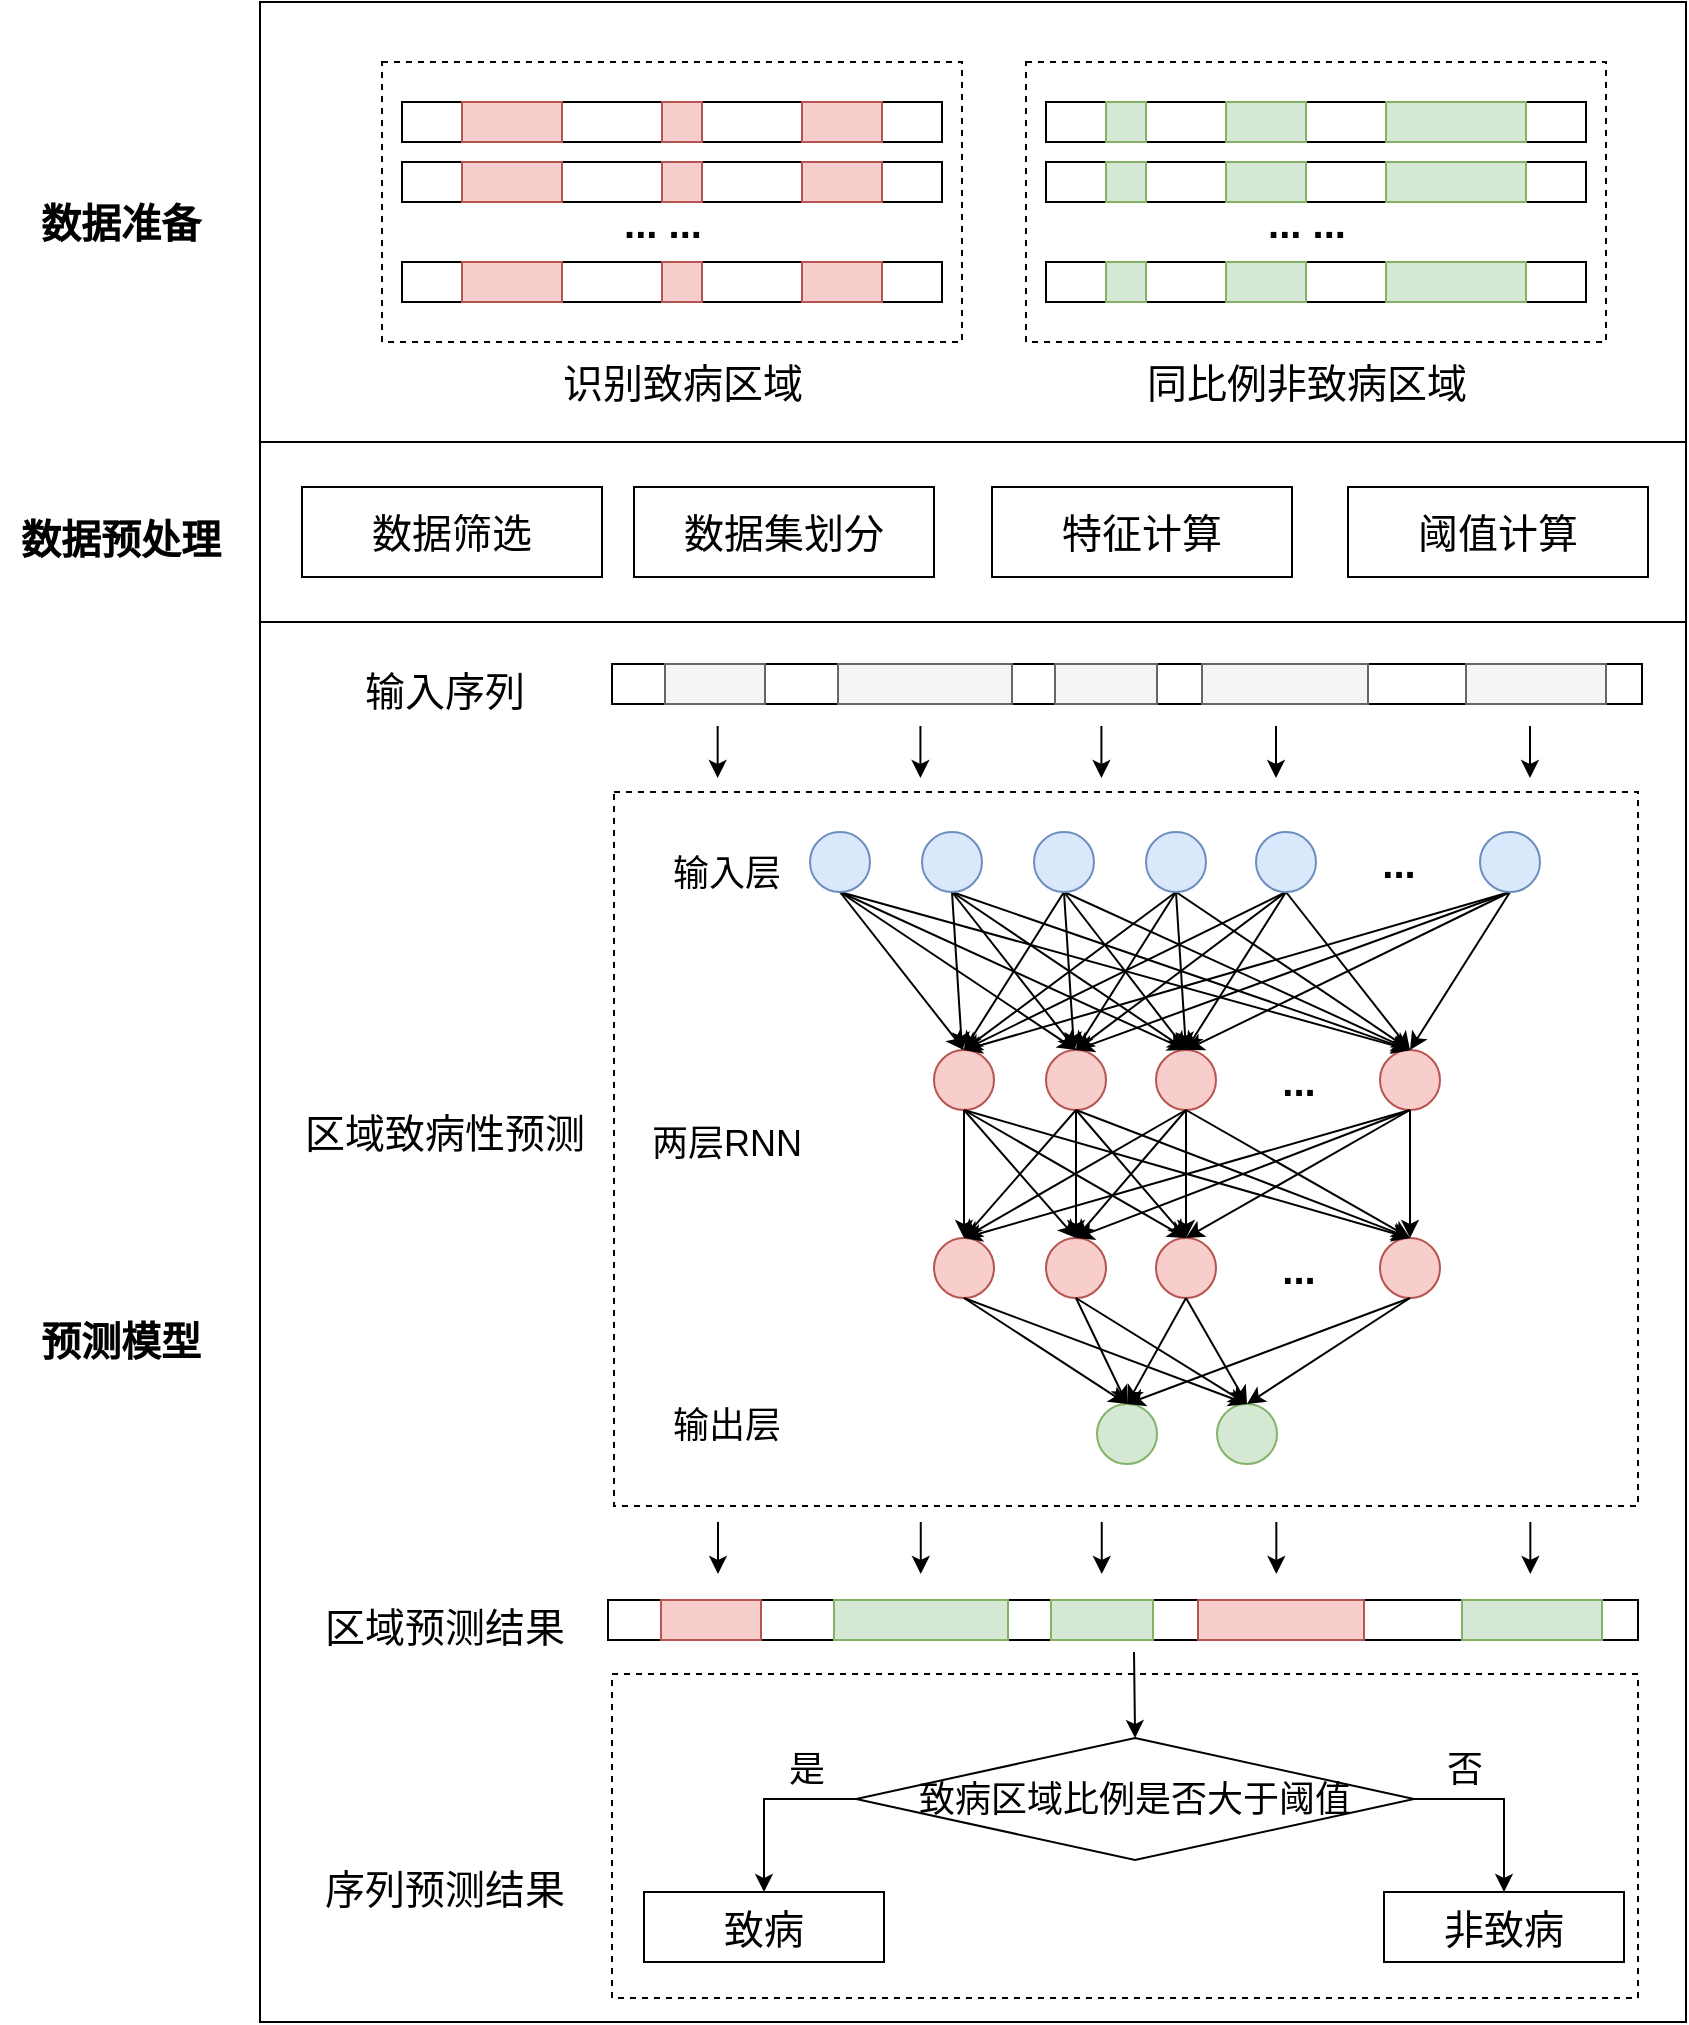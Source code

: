 <mxfile version="21.5.2" type="github">
  <diagram name="第 1 页" id="fGLv48qx7d6nPYhP5Zuc">
    <mxGraphModel dx="2358" dy="1253" grid="0" gridSize="10" guides="1" tooltips="1" connect="1" arrows="1" fold="1" page="1" pageScale="1" pageWidth="827" pageHeight="1169" math="0" shadow="0">
      <root>
        <mxCell id="0" />
        <mxCell id="1" parent="0" />
        <mxCell id="xZ3j72DLKvOZhvNE5rc1-77" value="" style="whiteSpace=wrap;html=1;" vertex="1" parent="1">
          <mxGeometry x="140" y="460" width="713" height="700" as="geometry" />
        </mxCell>
        <mxCell id="xZ3j72DLKvOZhvNE5rc1-205" value="" style="whiteSpace=wrap;html=1;dashed=1;" vertex="1" parent="1">
          <mxGeometry x="316" y="986" width="513" height="162" as="geometry" />
        </mxCell>
        <mxCell id="xZ3j72DLKvOZhvNE5rc1-167" value="" style="whiteSpace=wrap;html=1;dashed=1;" vertex="1" parent="1">
          <mxGeometry x="317" y="545" width="512" height="357" as="geometry" />
        </mxCell>
        <mxCell id="xZ3j72DLKvOZhvNE5rc1-66" value="" style="whiteSpace=wrap;html=1;" vertex="1" parent="1">
          <mxGeometry x="140" y="150" width="713" height="220" as="geometry" />
        </mxCell>
        <mxCell id="xZ3j72DLKvOZhvNE5rc1-64" value="" style="whiteSpace=wrap;html=1;dashed=1;" vertex="1" parent="1">
          <mxGeometry x="523" y="180" width="290" height="140" as="geometry" />
        </mxCell>
        <mxCell id="xZ3j72DLKvOZhvNE5rc1-63" value="" style="whiteSpace=wrap;html=1;dashed=1;" vertex="1" parent="1">
          <mxGeometry x="201" y="180" width="290" height="140" as="geometry" />
        </mxCell>
        <mxCell id="xZ3j72DLKvOZhvNE5rc1-4" value="" style="rounded=0;whiteSpace=wrap;html=1;" vertex="1" parent="1">
          <mxGeometry x="211" y="200" width="270" height="20" as="geometry" />
        </mxCell>
        <mxCell id="xZ3j72DLKvOZhvNE5rc1-5" value="" style="rounded=0;whiteSpace=wrap;html=1;fillColor=#f8cecc;strokeColor=#b85450;" vertex="1" parent="1">
          <mxGeometry x="241" y="200" width="50" height="20" as="geometry" />
        </mxCell>
        <mxCell id="xZ3j72DLKvOZhvNE5rc1-7" value="" style="rounded=0;whiteSpace=wrap;html=1;fillColor=#f8cecc;strokeColor=#b85450;" vertex="1" parent="1">
          <mxGeometry x="341" y="200" width="20" height="20" as="geometry" />
        </mxCell>
        <mxCell id="xZ3j72DLKvOZhvNE5rc1-8" value="" style="rounded=0;whiteSpace=wrap;html=1;fillColor=#f8cecc;strokeColor=#b85450;" vertex="1" parent="1">
          <mxGeometry x="411" y="200" width="40" height="20" as="geometry" />
        </mxCell>
        <mxCell id="xZ3j72DLKvOZhvNE5rc1-9" value="识别致病区域" style="text;html=1;align=center;verticalAlign=middle;resizable=0;points=[];autosize=1;strokeColor=none;fillColor=none;fontSize=20;" vertex="1" parent="1">
          <mxGeometry x="281" y="320" width="140" height="40" as="geometry" />
        </mxCell>
        <mxCell id="xZ3j72DLKvOZhvNE5rc1-10" value="" style="rounded=0;whiteSpace=wrap;html=1;" vertex="1" parent="1">
          <mxGeometry x="211" y="230" width="270" height="20" as="geometry" />
        </mxCell>
        <mxCell id="xZ3j72DLKvOZhvNE5rc1-11" value="" style="rounded=0;whiteSpace=wrap;html=1;fillColor=#f8cecc;strokeColor=#b85450;" vertex="1" parent="1">
          <mxGeometry x="241" y="230" width="50" height="20" as="geometry" />
        </mxCell>
        <mxCell id="xZ3j72DLKvOZhvNE5rc1-12" value="" style="rounded=0;whiteSpace=wrap;html=1;fillColor=#f8cecc;strokeColor=#b85450;" vertex="1" parent="1">
          <mxGeometry x="341" y="230" width="20" height="20" as="geometry" />
        </mxCell>
        <mxCell id="xZ3j72DLKvOZhvNE5rc1-13" value="" style="rounded=0;whiteSpace=wrap;html=1;fillColor=#f8cecc;strokeColor=#b85450;" vertex="1" parent="1">
          <mxGeometry x="411" y="230" width="40" height="20" as="geometry" />
        </mxCell>
        <mxCell id="xZ3j72DLKvOZhvNE5rc1-14" value="" style="rounded=0;whiteSpace=wrap;html=1;" vertex="1" parent="1">
          <mxGeometry x="211" y="280" width="270" height="20" as="geometry" />
        </mxCell>
        <mxCell id="xZ3j72DLKvOZhvNE5rc1-15" value="" style="rounded=0;whiteSpace=wrap;html=1;fillColor=#f8cecc;strokeColor=#b85450;" vertex="1" parent="1">
          <mxGeometry x="241" y="280" width="50" height="20" as="geometry" />
        </mxCell>
        <mxCell id="xZ3j72DLKvOZhvNE5rc1-16" value="" style="rounded=0;whiteSpace=wrap;html=1;fillColor=#f8cecc;strokeColor=#b85450;" vertex="1" parent="1">
          <mxGeometry x="341" y="280" width="20" height="20" as="geometry" />
        </mxCell>
        <mxCell id="xZ3j72DLKvOZhvNE5rc1-17" value="" style="rounded=0;whiteSpace=wrap;html=1;fillColor=#f8cecc;strokeColor=#b85450;" vertex="1" parent="1">
          <mxGeometry x="411" y="280" width="40" height="20" as="geometry" />
        </mxCell>
        <mxCell id="xZ3j72DLKvOZhvNE5rc1-18" value="" style="rounded=0;whiteSpace=wrap;html=1;" vertex="1" parent="1">
          <mxGeometry x="533" y="200" width="270" height="20" as="geometry" />
        </mxCell>
        <mxCell id="xZ3j72DLKvOZhvNE5rc1-19" value="" style="rounded=0;whiteSpace=wrap;html=1;fillColor=#d5e8d4;strokeColor=#82b366;" vertex="1" parent="1">
          <mxGeometry x="563" y="200" width="20" height="20" as="geometry" />
        </mxCell>
        <mxCell id="xZ3j72DLKvOZhvNE5rc1-47" value="" style="rounded=0;whiteSpace=wrap;html=1;fillColor=#d5e8d4;strokeColor=#82b366;" vertex="1" parent="1">
          <mxGeometry x="623" y="200" width="40" height="20" as="geometry" />
        </mxCell>
        <mxCell id="xZ3j72DLKvOZhvNE5rc1-48" value="" style="rounded=0;whiteSpace=wrap;html=1;fillColor=#d5e8d4;strokeColor=#82b366;" vertex="1" parent="1">
          <mxGeometry x="703" y="200" width="70" height="20" as="geometry" />
        </mxCell>
        <mxCell id="xZ3j72DLKvOZhvNE5rc1-49" value="" style="rounded=0;whiteSpace=wrap;html=1;" vertex="1" parent="1">
          <mxGeometry x="533" y="230" width="270" height="20" as="geometry" />
        </mxCell>
        <mxCell id="xZ3j72DLKvOZhvNE5rc1-50" value="" style="rounded=0;whiteSpace=wrap;html=1;fillColor=#d5e8d4;strokeColor=#82b366;" vertex="1" parent="1">
          <mxGeometry x="563" y="230" width="20" height="20" as="geometry" />
        </mxCell>
        <mxCell id="xZ3j72DLKvOZhvNE5rc1-51" value="" style="rounded=0;whiteSpace=wrap;html=1;fillColor=#d5e8d4;strokeColor=#82b366;" vertex="1" parent="1">
          <mxGeometry x="623" y="230" width="40" height="20" as="geometry" />
        </mxCell>
        <mxCell id="xZ3j72DLKvOZhvNE5rc1-52" value="" style="rounded=0;whiteSpace=wrap;html=1;fillColor=#d5e8d4;strokeColor=#82b366;" vertex="1" parent="1">
          <mxGeometry x="703" y="230" width="70" height="20" as="geometry" />
        </mxCell>
        <mxCell id="xZ3j72DLKvOZhvNE5rc1-53" value="... ..." style="text;html=1;align=center;verticalAlign=middle;resizable=0;points=[];autosize=1;strokeColor=none;fillColor=none;fontSize=20;fontStyle=1" vertex="1" parent="1">
          <mxGeometry x="311" y="240" width="60" height="40" as="geometry" />
        </mxCell>
        <mxCell id="xZ3j72DLKvOZhvNE5rc1-54" value="... ..." style="text;html=1;align=center;verticalAlign=middle;resizable=0;points=[];autosize=1;strokeColor=none;fillColor=none;fontSize=20;fontStyle=1" vertex="1" parent="1">
          <mxGeometry x="633" y="240" width="60" height="40" as="geometry" />
        </mxCell>
        <mxCell id="xZ3j72DLKvOZhvNE5rc1-59" value="" style="rounded=0;whiteSpace=wrap;html=1;" vertex="1" parent="1">
          <mxGeometry x="533" y="280" width="270" height="20" as="geometry" />
        </mxCell>
        <mxCell id="xZ3j72DLKvOZhvNE5rc1-60" value="" style="rounded=0;whiteSpace=wrap;html=1;fillColor=#d5e8d4;strokeColor=#82b366;" vertex="1" parent="1">
          <mxGeometry x="563" y="280" width="20" height="20" as="geometry" />
        </mxCell>
        <mxCell id="xZ3j72DLKvOZhvNE5rc1-61" value="" style="rounded=0;whiteSpace=wrap;html=1;fillColor=#d5e8d4;strokeColor=#82b366;" vertex="1" parent="1">
          <mxGeometry x="623" y="280" width="40" height="20" as="geometry" />
        </mxCell>
        <mxCell id="xZ3j72DLKvOZhvNE5rc1-62" value="" style="rounded=0;whiteSpace=wrap;html=1;fillColor=#d5e8d4;strokeColor=#82b366;" vertex="1" parent="1">
          <mxGeometry x="703" y="280" width="70" height="20" as="geometry" />
        </mxCell>
        <mxCell id="xZ3j72DLKvOZhvNE5rc1-65" value="同比例非致病区域" style="text;html=1;align=center;verticalAlign=middle;resizable=0;points=[];autosize=1;strokeColor=none;fillColor=none;fontSize=20;" vertex="1" parent="1">
          <mxGeometry x="573" y="320" width="180" height="40" as="geometry" />
        </mxCell>
        <mxCell id="xZ3j72DLKvOZhvNE5rc1-67" value="数据准备" style="text;html=1;align=center;verticalAlign=middle;resizable=0;points=[];autosize=1;strokeColor=none;fillColor=none;fontSize=20;fontStyle=1" vertex="1" parent="1">
          <mxGeometry x="20" y="240" width="100" height="40" as="geometry" />
        </mxCell>
        <mxCell id="xZ3j72DLKvOZhvNE5rc1-68" value="数据预处理" style="text;html=1;align=center;verticalAlign=middle;resizable=0;points=[];autosize=1;strokeColor=none;fillColor=none;fontSize=20;fontStyle=1" vertex="1" parent="1">
          <mxGeometry x="10" y="397.5" width="120" height="40" as="geometry" />
        </mxCell>
        <mxCell id="xZ3j72DLKvOZhvNE5rc1-69" value="" style="whiteSpace=wrap;html=1;" vertex="1" parent="1">
          <mxGeometry x="140" y="370" width="713" height="90" as="geometry" />
        </mxCell>
        <mxCell id="xZ3j72DLKvOZhvNE5rc1-70" value="数据集划分" style="rounded=0;whiteSpace=wrap;html=1;fontSize=20;flipH=1;" vertex="1" parent="1">
          <mxGeometry x="327" y="392.5" width="150" height="45" as="geometry" />
        </mxCell>
        <mxCell id="xZ3j72DLKvOZhvNE5rc1-71" value="数据筛选" style="rounded=0;whiteSpace=wrap;html=1;fontSize=20;flipH=1;" vertex="1" parent="1">
          <mxGeometry x="161" y="392.5" width="150" height="45" as="geometry" />
        </mxCell>
        <mxCell id="xZ3j72DLKvOZhvNE5rc1-73" value="预测模型" style="text;html=1;align=center;verticalAlign=middle;resizable=0;points=[];autosize=1;strokeColor=none;fillColor=none;fontSize=20;fontStyle=1" vertex="1" parent="1">
          <mxGeometry x="20" y="799" width="100" height="40" as="geometry" />
        </mxCell>
        <mxCell id="xZ3j72DLKvOZhvNE5rc1-79" value="特征计算" style="rounded=0;whiteSpace=wrap;html=1;fontSize=20;flipH=1;" vertex="1" parent="1">
          <mxGeometry x="506" y="392.5" width="150" height="45" as="geometry" />
        </mxCell>
        <mxCell id="xZ3j72DLKvOZhvNE5rc1-162" value="输入层" style="text;html=1;align=center;verticalAlign=middle;resizable=0;points=[];autosize=1;strokeColor=none;fillColor=none;fontSize=18;" vertex="1" parent="1">
          <mxGeometry x="336.5" y="569" width="72" height="34" as="geometry" />
        </mxCell>
        <mxCell id="xZ3j72DLKvOZhvNE5rc1-163" value="两层RNN" style="text;html=1;align=center;verticalAlign=middle;resizable=0;points=[];autosize=1;strokeColor=none;fillColor=none;fontSize=18;" vertex="1" parent="1">
          <mxGeometry x="326" y="704" width="93" height="34" as="geometry" />
        </mxCell>
        <mxCell id="xZ3j72DLKvOZhvNE5rc1-164" value="输出层" style="text;html=1;align=center;verticalAlign=middle;resizable=0;points=[];autosize=1;strokeColor=none;fillColor=none;fontSize=18;" vertex="1" parent="1">
          <mxGeometry x="336.5" y="845" width="72" height="34" as="geometry" />
        </mxCell>
        <mxCell id="xZ3j72DLKvOZhvNE5rc1-166" value="" style="group" vertex="1" connectable="0" parent="1">
          <mxGeometry x="415" y="560" width="365" height="321" as="geometry" />
        </mxCell>
        <mxCell id="xZ3j72DLKvOZhvNE5rc1-102" value="" style="group" vertex="1" connectable="0" parent="xZ3j72DLKvOZhvNE5rc1-166">
          <mxGeometry x="62" y="203" width="253" height="40" as="geometry" />
        </mxCell>
        <mxCell id="xZ3j72DLKvOZhvNE5rc1-97" value="" style="ellipse;whiteSpace=wrap;html=1;aspect=fixed;fillColor=#f8cecc;strokeColor=#b85450;" vertex="1" parent="xZ3j72DLKvOZhvNE5rc1-102">
          <mxGeometry y="5" width="30" height="30" as="geometry" />
        </mxCell>
        <mxCell id="xZ3j72DLKvOZhvNE5rc1-98" value="" style="ellipse;whiteSpace=wrap;html=1;aspect=fixed;fillColor=#f8cecc;strokeColor=#b85450;" vertex="1" parent="xZ3j72DLKvOZhvNE5rc1-102">
          <mxGeometry x="56" y="5" width="30" height="30" as="geometry" />
        </mxCell>
        <mxCell id="xZ3j72DLKvOZhvNE5rc1-99" value="" style="ellipse;whiteSpace=wrap;html=1;aspect=fixed;fillColor=#f8cecc;strokeColor=#b85450;" vertex="1" parent="xZ3j72DLKvOZhvNE5rc1-102">
          <mxGeometry x="111" y="5" width="30" height="30" as="geometry" />
        </mxCell>
        <mxCell id="xZ3j72DLKvOZhvNE5rc1-100" value="" style="ellipse;whiteSpace=wrap;html=1;aspect=fixed;fillColor=#f8cecc;strokeColor=#b85450;" vertex="1" parent="xZ3j72DLKvOZhvNE5rc1-102">
          <mxGeometry x="223" y="5" width="30" height="30" as="geometry" />
        </mxCell>
        <mxCell id="xZ3j72DLKvOZhvNE5rc1-101" value="..." style="text;html=1;align=center;verticalAlign=middle;resizable=0;points=[];autosize=1;strokeColor=none;fillColor=none;fontStyle=1;fontSize=20;" vertex="1" parent="xZ3j72DLKvOZhvNE5rc1-102">
          <mxGeometry x="162" width="40" height="40" as="geometry" />
        </mxCell>
        <mxCell id="xZ3j72DLKvOZhvNE5rc1-103" value="" style="group" vertex="1" connectable="0" parent="xZ3j72DLKvOZhvNE5rc1-166">
          <mxGeometry x="62" y="109" width="253" height="40" as="geometry" />
        </mxCell>
        <mxCell id="xZ3j72DLKvOZhvNE5rc1-92" value="" style="ellipse;whiteSpace=wrap;html=1;aspect=fixed;fillColor=#f8cecc;strokeColor=#b85450;" vertex="1" parent="xZ3j72DLKvOZhvNE5rc1-103">
          <mxGeometry y="5" width="30" height="30" as="geometry" />
        </mxCell>
        <mxCell id="xZ3j72DLKvOZhvNE5rc1-93" value="" style="ellipse;whiteSpace=wrap;html=1;aspect=fixed;fillColor=#f8cecc;strokeColor=#b85450;" vertex="1" parent="xZ3j72DLKvOZhvNE5rc1-103">
          <mxGeometry x="56" y="5" width="30" height="30" as="geometry" />
        </mxCell>
        <mxCell id="xZ3j72DLKvOZhvNE5rc1-94" value="" style="ellipse;whiteSpace=wrap;html=1;aspect=fixed;fillColor=#f8cecc;strokeColor=#b85450;" vertex="1" parent="xZ3j72DLKvOZhvNE5rc1-103">
          <mxGeometry x="111" y="5" width="30" height="30" as="geometry" />
        </mxCell>
        <mxCell id="xZ3j72DLKvOZhvNE5rc1-95" value="" style="ellipse;whiteSpace=wrap;html=1;aspect=fixed;fillColor=#f8cecc;strokeColor=#b85450;" vertex="1" parent="xZ3j72DLKvOZhvNE5rc1-103">
          <mxGeometry x="223" y="5" width="30" height="30" as="geometry" />
        </mxCell>
        <mxCell id="xZ3j72DLKvOZhvNE5rc1-96" value="..." style="text;html=1;align=center;verticalAlign=middle;resizable=0;points=[];autosize=1;strokeColor=none;fillColor=none;fontStyle=1;fontSize=20;" vertex="1" parent="xZ3j72DLKvOZhvNE5rc1-103">
          <mxGeometry x="162" width="40" height="40" as="geometry" />
        </mxCell>
        <mxCell id="xZ3j72DLKvOZhvNE5rc1-111" value="" style="ellipse;whiteSpace=wrap;html=1;aspect=fixed;fillColor=#d5e8d4;strokeColor=#82b366;" vertex="1" parent="xZ3j72DLKvOZhvNE5rc1-166">
          <mxGeometry x="143.5" y="291" width="30" height="30" as="geometry" />
        </mxCell>
        <mxCell id="xZ3j72DLKvOZhvNE5rc1-112" value="" style="ellipse;whiteSpace=wrap;html=1;aspect=fixed;fillColor=#d5e8d4;strokeColor=#82b366;" vertex="1" parent="xZ3j72DLKvOZhvNE5rc1-166">
          <mxGeometry x="203.5" y="291" width="30" height="30" as="geometry" />
        </mxCell>
        <mxCell id="xZ3j72DLKvOZhvNE5rc1-114" style="rounded=0;orthogonalLoop=1;jettySize=auto;html=1;exitX=0.5;exitY=1;exitDx=0;exitDy=0;entryX=0.5;entryY=0;entryDx=0;entryDy=0;" edge="1" parent="xZ3j72DLKvOZhvNE5rc1-166" source="xZ3j72DLKvOZhvNE5rc1-82" target="xZ3j72DLKvOZhvNE5rc1-92">
          <mxGeometry relative="1" as="geometry" />
        </mxCell>
        <mxCell id="xZ3j72DLKvOZhvNE5rc1-116" style="rounded=0;orthogonalLoop=1;jettySize=auto;html=1;exitX=0.5;exitY=1;exitDx=0;exitDy=0;entryX=0.5;entryY=0;entryDx=0;entryDy=0;" edge="1" parent="xZ3j72DLKvOZhvNE5rc1-166" source="xZ3j72DLKvOZhvNE5rc1-82" target="xZ3j72DLKvOZhvNE5rc1-93">
          <mxGeometry relative="1" as="geometry" />
        </mxCell>
        <mxCell id="xZ3j72DLKvOZhvNE5rc1-117" style="rounded=0;orthogonalLoop=1;jettySize=auto;html=1;exitX=0.5;exitY=1;exitDx=0;exitDy=0;entryX=0.5;entryY=0;entryDx=0;entryDy=0;" edge="1" parent="xZ3j72DLKvOZhvNE5rc1-166" source="xZ3j72DLKvOZhvNE5rc1-82" target="xZ3j72DLKvOZhvNE5rc1-94">
          <mxGeometry relative="1" as="geometry" />
        </mxCell>
        <mxCell id="xZ3j72DLKvOZhvNE5rc1-118" style="rounded=0;orthogonalLoop=1;jettySize=auto;html=1;exitX=0.5;exitY=1;exitDx=0;exitDy=0;entryX=0.5;entryY=0;entryDx=0;entryDy=0;" edge="1" parent="xZ3j72DLKvOZhvNE5rc1-166" source="xZ3j72DLKvOZhvNE5rc1-82" target="xZ3j72DLKvOZhvNE5rc1-95">
          <mxGeometry relative="1" as="geometry" />
        </mxCell>
        <mxCell id="xZ3j72DLKvOZhvNE5rc1-82" value="" style="ellipse;whiteSpace=wrap;html=1;aspect=fixed;fillColor=#dae8fc;strokeColor=#6c8ebf;" vertex="1" parent="xZ3j72DLKvOZhvNE5rc1-166">
          <mxGeometry y="5" width="30" height="30" as="geometry" />
        </mxCell>
        <mxCell id="xZ3j72DLKvOZhvNE5rc1-115" style="rounded=0;orthogonalLoop=1;jettySize=auto;html=1;exitX=0.5;exitY=1;exitDx=0;exitDy=0;" edge="1" parent="xZ3j72DLKvOZhvNE5rc1-166" source="xZ3j72DLKvOZhvNE5rc1-83" target="xZ3j72DLKvOZhvNE5rc1-92">
          <mxGeometry relative="1" as="geometry" />
        </mxCell>
        <mxCell id="xZ3j72DLKvOZhvNE5rc1-119" style="rounded=0;orthogonalLoop=1;jettySize=auto;html=1;exitX=0.5;exitY=1;exitDx=0;exitDy=0;entryX=0.5;entryY=0;entryDx=0;entryDy=0;" edge="1" parent="xZ3j72DLKvOZhvNE5rc1-166" source="xZ3j72DLKvOZhvNE5rc1-83" target="xZ3j72DLKvOZhvNE5rc1-93">
          <mxGeometry relative="1" as="geometry" />
        </mxCell>
        <mxCell id="xZ3j72DLKvOZhvNE5rc1-121" style="rounded=0;orthogonalLoop=1;jettySize=auto;html=1;exitX=0.5;exitY=1;exitDx=0;exitDy=0;entryX=0.5;entryY=0;entryDx=0;entryDy=0;" edge="1" parent="xZ3j72DLKvOZhvNE5rc1-166" source="xZ3j72DLKvOZhvNE5rc1-83" target="xZ3j72DLKvOZhvNE5rc1-94">
          <mxGeometry relative="1" as="geometry" />
        </mxCell>
        <mxCell id="xZ3j72DLKvOZhvNE5rc1-122" style="rounded=0;orthogonalLoop=1;jettySize=auto;html=1;exitX=0.5;exitY=1;exitDx=0;exitDy=0;entryX=0.5;entryY=0;entryDx=0;entryDy=0;" edge="1" parent="xZ3j72DLKvOZhvNE5rc1-166" source="xZ3j72DLKvOZhvNE5rc1-83" target="xZ3j72DLKvOZhvNE5rc1-95">
          <mxGeometry relative="1" as="geometry" />
        </mxCell>
        <mxCell id="xZ3j72DLKvOZhvNE5rc1-83" value="" style="ellipse;whiteSpace=wrap;html=1;aspect=fixed;fillColor=#dae8fc;strokeColor=#6c8ebf;" vertex="1" parent="xZ3j72DLKvOZhvNE5rc1-166">
          <mxGeometry x="56" y="5" width="30" height="30" as="geometry" />
        </mxCell>
        <mxCell id="xZ3j72DLKvOZhvNE5rc1-120" style="rounded=0;orthogonalLoop=1;jettySize=auto;html=1;exitX=0.5;exitY=1;exitDx=0;exitDy=0;" edge="1" parent="xZ3j72DLKvOZhvNE5rc1-166" source="xZ3j72DLKvOZhvNE5rc1-86" target="xZ3j72DLKvOZhvNE5rc1-93">
          <mxGeometry relative="1" as="geometry" />
        </mxCell>
        <mxCell id="xZ3j72DLKvOZhvNE5rc1-123" style="rounded=0;orthogonalLoop=1;jettySize=auto;html=1;exitX=0.5;exitY=1;exitDx=0;exitDy=0;entryX=0.5;entryY=0;entryDx=0;entryDy=0;" edge="1" parent="xZ3j72DLKvOZhvNE5rc1-166" source="xZ3j72DLKvOZhvNE5rc1-86" target="xZ3j72DLKvOZhvNE5rc1-92">
          <mxGeometry relative="1" as="geometry" />
        </mxCell>
        <mxCell id="xZ3j72DLKvOZhvNE5rc1-124" style="rounded=0;orthogonalLoop=1;jettySize=auto;html=1;exitX=0.5;exitY=1;exitDx=0;exitDy=0;entryX=0.5;entryY=0;entryDx=0;entryDy=0;" edge="1" parent="xZ3j72DLKvOZhvNE5rc1-166" source="xZ3j72DLKvOZhvNE5rc1-86" target="xZ3j72DLKvOZhvNE5rc1-94">
          <mxGeometry relative="1" as="geometry" />
        </mxCell>
        <mxCell id="xZ3j72DLKvOZhvNE5rc1-125" style="rounded=0;orthogonalLoop=1;jettySize=auto;html=1;exitX=0.5;exitY=1;exitDx=0;exitDy=0;entryX=0.5;entryY=0;entryDx=0;entryDy=0;" edge="1" parent="xZ3j72DLKvOZhvNE5rc1-166" source="xZ3j72DLKvOZhvNE5rc1-86" target="xZ3j72DLKvOZhvNE5rc1-95">
          <mxGeometry relative="1" as="geometry" />
        </mxCell>
        <mxCell id="xZ3j72DLKvOZhvNE5rc1-86" value="" style="ellipse;whiteSpace=wrap;html=1;aspect=fixed;fillColor=#dae8fc;strokeColor=#6c8ebf;" vertex="1" parent="xZ3j72DLKvOZhvNE5rc1-166">
          <mxGeometry x="112" y="5" width="30" height="30" as="geometry" />
        </mxCell>
        <mxCell id="xZ3j72DLKvOZhvNE5rc1-126" style="rounded=0;orthogonalLoop=1;jettySize=auto;html=1;exitX=0.5;exitY=1;exitDx=0;exitDy=0;entryX=0.5;entryY=0;entryDx=0;entryDy=0;" edge="1" parent="xZ3j72DLKvOZhvNE5rc1-166" source="xZ3j72DLKvOZhvNE5rc1-87" target="xZ3j72DLKvOZhvNE5rc1-92">
          <mxGeometry relative="1" as="geometry" />
        </mxCell>
        <mxCell id="xZ3j72DLKvOZhvNE5rc1-127" style="rounded=0;orthogonalLoop=1;jettySize=auto;html=1;exitX=0.5;exitY=1;exitDx=0;exitDy=0;entryX=0.5;entryY=0;entryDx=0;entryDy=0;" edge="1" parent="xZ3j72DLKvOZhvNE5rc1-166" source="xZ3j72DLKvOZhvNE5rc1-87" target="xZ3j72DLKvOZhvNE5rc1-93">
          <mxGeometry relative="1" as="geometry" />
        </mxCell>
        <mxCell id="xZ3j72DLKvOZhvNE5rc1-128" style="rounded=0;orthogonalLoop=1;jettySize=auto;html=1;exitX=0.5;exitY=1;exitDx=0;exitDy=0;entryX=0.5;entryY=0;entryDx=0;entryDy=0;" edge="1" parent="xZ3j72DLKvOZhvNE5rc1-166" source="xZ3j72DLKvOZhvNE5rc1-87" target="xZ3j72DLKvOZhvNE5rc1-94">
          <mxGeometry relative="1" as="geometry" />
        </mxCell>
        <mxCell id="xZ3j72DLKvOZhvNE5rc1-129" style="rounded=0;orthogonalLoop=1;jettySize=auto;html=1;exitX=0.5;exitY=1;exitDx=0;exitDy=0;entryX=0.5;entryY=0;entryDx=0;entryDy=0;" edge="1" parent="xZ3j72DLKvOZhvNE5rc1-166" source="xZ3j72DLKvOZhvNE5rc1-87" target="xZ3j72DLKvOZhvNE5rc1-95">
          <mxGeometry relative="1" as="geometry" />
        </mxCell>
        <mxCell id="xZ3j72DLKvOZhvNE5rc1-87" value="" style="ellipse;whiteSpace=wrap;html=1;aspect=fixed;fillColor=#dae8fc;strokeColor=#6c8ebf;" vertex="1" parent="xZ3j72DLKvOZhvNE5rc1-166">
          <mxGeometry x="168" y="5" width="30" height="30" as="geometry" />
        </mxCell>
        <mxCell id="xZ3j72DLKvOZhvNE5rc1-130" style="rounded=0;orthogonalLoop=1;jettySize=auto;html=1;exitX=0.5;exitY=1;exitDx=0;exitDy=0;entryX=0.5;entryY=0;entryDx=0;entryDy=0;" edge="1" parent="xZ3j72DLKvOZhvNE5rc1-166" source="xZ3j72DLKvOZhvNE5rc1-88" target="xZ3j72DLKvOZhvNE5rc1-92">
          <mxGeometry relative="1" as="geometry" />
        </mxCell>
        <mxCell id="xZ3j72DLKvOZhvNE5rc1-131" style="rounded=0;orthogonalLoop=1;jettySize=auto;html=1;exitX=0.5;exitY=1;exitDx=0;exitDy=0;entryX=0.5;entryY=0;entryDx=0;entryDy=0;" edge="1" parent="xZ3j72DLKvOZhvNE5rc1-166" source="xZ3j72DLKvOZhvNE5rc1-88" target="xZ3j72DLKvOZhvNE5rc1-93">
          <mxGeometry relative="1" as="geometry" />
        </mxCell>
        <mxCell id="xZ3j72DLKvOZhvNE5rc1-132" style="rounded=0;orthogonalLoop=1;jettySize=auto;html=1;exitX=0.5;exitY=1;exitDx=0;exitDy=0;entryX=0.5;entryY=0;entryDx=0;entryDy=0;" edge="1" parent="xZ3j72DLKvOZhvNE5rc1-166" source="xZ3j72DLKvOZhvNE5rc1-88" target="xZ3j72DLKvOZhvNE5rc1-94">
          <mxGeometry relative="1" as="geometry" />
        </mxCell>
        <mxCell id="xZ3j72DLKvOZhvNE5rc1-133" style="rounded=0;orthogonalLoop=1;jettySize=auto;html=1;exitX=0.5;exitY=1;exitDx=0;exitDy=0;entryX=0.5;entryY=0;entryDx=0;entryDy=0;" edge="1" parent="xZ3j72DLKvOZhvNE5rc1-166" source="xZ3j72DLKvOZhvNE5rc1-88" target="xZ3j72DLKvOZhvNE5rc1-95">
          <mxGeometry relative="1" as="geometry" />
        </mxCell>
        <mxCell id="xZ3j72DLKvOZhvNE5rc1-88" value="" style="ellipse;whiteSpace=wrap;html=1;aspect=fixed;fillColor=#dae8fc;strokeColor=#6c8ebf;" vertex="1" parent="xZ3j72DLKvOZhvNE5rc1-166">
          <mxGeometry x="223" y="5" width="30" height="30" as="geometry" />
        </mxCell>
        <mxCell id="xZ3j72DLKvOZhvNE5rc1-134" style="rounded=0;orthogonalLoop=1;jettySize=auto;html=1;exitX=0.5;exitY=1;exitDx=0;exitDy=0;entryX=0.5;entryY=0;entryDx=0;entryDy=0;" edge="1" parent="xZ3j72DLKvOZhvNE5rc1-166" source="xZ3j72DLKvOZhvNE5rc1-89" target="xZ3j72DLKvOZhvNE5rc1-95">
          <mxGeometry relative="1" as="geometry" />
        </mxCell>
        <mxCell id="xZ3j72DLKvOZhvNE5rc1-135" style="rounded=0;orthogonalLoop=1;jettySize=auto;html=1;exitX=0.5;exitY=1;exitDx=0;exitDy=0;entryX=0.5;entryY=0;entryDx=0;entryDy=0;" edge="1" parent="xZ3j72DLKvOZhvNE5rc1-166" source="xZ3j72DLKvOZhvNE5rc1-89" target="xZ3j72DLKvOZhvNE5rc1-94">
          <mxGeometry relative="1" as="geometry" />
        </mxCell>
        <mxCell id="xZ3j72DLKvOZhvNE5rc1-136" style="rounded=0;orthogonalLoop=1;jettySize=auto;html=1;exitX=0.5;exitY=1;exitDx=0;exitDy=0;entryX=0.5;entryY=0;entryDx=0;entryDy=0;" edge="1" parent="xZ3j72DLKvOZhvNE5rc1-166" source="xZ3j72DLKvOZhvNE5rc1-89" target="xZ3j72DLKvOZhvNE5rc1-93">
          <mxGeometry relative="1" as="geometry" />
        </mxCell>
        <mxCell id="xZ3j72DLKvOZhvNE5rc1-137" style="rounded=0;orthogonalLoop=1;jettySize=auto;html=1;exitX=0.5;exitY=1;exitDx=0;exitDy=0;entryX=0.5;entryY=0;entryDx=0;entryDy=0;" edge="1" parent="xZ3j72DLKvOZhvNE5rc1-166" source="xZ3j72DLKvOZhvNE5rc1-89" target="xZ3j72DLKvOZhvNE5rc1-92">
          <mxGeometry relative="1" as="geometry" />
        </mxCell>
        <mxCell id="xZ3j72DLKvOZhvNE5rc1-89" value="" style="ellipse;whiteSpace=wrap;html=1;aspect=fixed;fillColor=#dae8fc;strokeColor=#6c8ebf;" vertex="1" parent="xZ3j72DLKvOZhvNE5rc1-166">
          <mxGeometry x="335" y="5" width="30" height="30" as="geometry" />
        </mxCell>
        <mxCell id="xZ3j72DLKvOZhvNE5rc1-91" value="..." style="text;html=1;align=center;verticalAlign=middle;resizable=0;points=[];autosize=1;fontStyle=1;fontSize=20;" vertex="1" parent="xZ3j72DLKvOZhvNE5rc1-166">
          <mxGeometry x="274" width="40" height="40" as="geometry" />
        </mxCell>
        <mxCell id="xZ3j72DLKvOZhvNE5rc1-138" style="rounded=0;orthogonalLoop=1;jettySize=auto;html=1;exitX=0.5;exitY=1;exitDx=0;exitDy=0;entryX=0.5;entryY=0;entryDx=0;entryDy=0;" edge="1" parent="xZ3j72DLKvOZhvNE5rc1-166" source="xZ3j72DLKvOZhvNE5rc1-92" target="xZ3j72DLKvOZhvNE5rc1-97">
          <mxGeometry relative="1" as="geometry" />
        </mxCell>
        <mxCell id="xZ3j72DLKvOZhvNE5rc1-139" style="rounded=0;orthogonalLoop=1;jettySize=auto;html=1;exitX=0.5;exitY=1;exitDx=0;exitDy=0;entryX=0.5;entryY=0;entryDx=0;entryDy=0;" edge="1" parent="xZ3j72DLKvOZhvNE5rc1-166" source="xZ3j72DLKvOZhvNE5rc1-92" target="xZ3j72DLKvOZhvNE5rc1-98">
          <mxGeometry relative="1" as="geometry" />
        </mxCell>
        <mxCell id="xZ3j72DLKvOZhvNE5rc1-140" style="rounded=0;orthogonalLoop=1;jettySize=auto;html=1;exitX=0.5;exitY=1;exitDx=0;exitDy=0;entryX=0.5;entryY=0;entryDx=0;entryDy=0;" edge="1" parent="xZ3j72DLKvOZhvNE5rc1-166" source="xZ3j72DLKvOZhvNE5rc1-92" target="xZ3j72DLKvOZhvNE5rc1-99">
          <mxGeometry relative="1" as="geometry" />
        </mxCell>
        <mxCell id="xZ3j72DLKvOZhvNE5rc1-141" style="rounded=0;orthogonalLoop=1;jettySize=auto;html=1;exitX=0.5;exitY=1;exitDx=0;exitDy=0;entryX=0.5;entryY=0;entryDx=0;entryDy=0;" edge="1" parent="xZ3j72DLKvOZhvNE5rc1-166" source="xZ3j72DLKvOZhvNE5rc1-92" target="xZ3j72DLKvOZhvNE5rc1-100">
          <mxGeometry relative="1" as="geometry" />
        </mxCell>
        <mxCell id="xZ3j72DLKvOZhvNE5rc1-142" style="rounded=0;orthogonalLoop=1;jettySize=auto;html=1;exitX=0.5;exitY=1;exitDx=0;exitDy=0;entryX=0.5;entryY=0;entryDx=0;entryDy=0;" edge="1" parent="xZ3j72DLKvOZhvNE5rc1-166" source="xZ3j72DLKvOZhvNE5rc1-93" target="xZ3j72DLKvOZhvNE5rc1-97">
          <mxGeometry relative="1" as="geometry" />
        </mxCell>
        <mxCell id="xZ3j72DLKvOZhvNE5rc1-143" style="rounded=0;orthogonalLoop=1;jettySize=auto;html=1;exitX=0.5;exitY=1;exitDx=0;exitDy=0;entryX=0.5;entryY=0;entryDx=0;entryDy=0;" edge="1" parent="xZ3j72DLKvOZhvNE5rc1-166" source="xZ3j72DLKvOZhvNE5rc1-93" target="xZ3j72DLKvOZhvNE5rc1-98">
          <mxGeometry relative="1" as="geometry" />
        </mxCell>
        <mxCell id="xZ3j72DLKvOZhvNE5rc1-144" style="rounded=0;orthogonalLoop=1;jettySize=auto;html=1;exitX=0.5;exitY=1;exitDx=0;exitDy=0;entryX=0.5;entryY=0;entryDx=0;entryDy=0;" edge="1" parent="xZ3j72DLKvOZhvNE5rc1-166" source="xZ3j72DLKvOZhvNE5rc1-93" target="xZ3j72DLKvOZhvNE5rc1-99">
          <mxGeometry relative="1" as="geometry" />
        </mxCell>
        <mxCell id="xZ3j72DLKvOZhvNE5rc1-145" style="rounded=0;orthogonalLoop=1;jettySize=auto;html=1;exitX=0.5;exitY=1;exitDx=0;exitDy=0;entryX=0.5;entryY=0;entryDx=0;entryDy=0;" edge="1" parent="xZ3j72DLKvOZhvNE5rc1-166" source="xZ3j72DLKvOZhvNE5rc1-93" target="xZ3j72DLKvOZhvNE5rc1-100">
          <mxGeometry relative="1" as="geometry" />
        </mxCell>
        <mxCell id="xZ3j72DLKvOZhvNE5rc1-146" style="rounded=0;orthogonalLoop=1;jettySize=auto;html=1;exitX=0.5;exitY=1;exitDx=0;exitDy=0;entryX=0.5;entryY=0;entryDx=0;entryDy=0;" edge="1" parent="xZ3j72DLKvOZhvNE5rc1-166" source="xZ3j72DLKvOZhvNE5rc1-94" target="xZ3j72DLKvOZhvNE5rc1-97">
          <mxGeometry relative="1" as="geometry" />
        </mxCell>
        <mxCell id="xZ3j72DLKvOZhvNE5rc1-147" style="rounded=0;orthogonalLoop=1;jettySize=auto;html=1;exitX=0.5;exitY=1;exitDx=0;exitDy=0;entryX=0.5;entryY=0;entryDx=0;entryDy=0;" edge="1" parent="xZ3j72DLKvOZhvNE5rc1-166" source="xZ3j72DLKvOZhvNE5rc1-94" target="xZ3j72DLKvOZhvNE5rc1-98">
          <mxGeometry relative="1" as="geometry" />
        </mxCell>
        <mxCell id="xZ3j72DLKvOZhvNE5rc1-148" style="rounded=0;orthogonalLoop=1;jettySize=auto;html=1;exitX=0.5;exitY=1;exitDx=0;exitDy=0;entryX=0.5;entryY=0;entryDx=0;entryDy=0;" edge="1" parent="xZ3j72DLKvOZhvNE5rc1-166" source="xZ3j72DLKvOZhvNE5rc1-94" target="xZ3j72DLKvOZhvNE5rc1-99">
          <mxGeometry relative="1" as="geometry" />
        </mxCell>
        <mxCell id="xZ3j72DLKvOZhvNE5rc1-149" style="rounded=0;orthogonalLoop=1;jettySize=auto;html=1;exitX=0.5;exitY=1;exitDx=0;exitDy=0;entryX=0.5;entryY=0;entryDx=0;entryDy=0;" edge="1" parent="xZ3j72DLKvOZhvNE5rc1-166" source="xZ3j72DLKvOZhvNE5rc1-94" target="xZ3j72DLKvOZhvNE5rc1-100">
          <mxGeometry relative="1" as="geometry" />
        </mxCell>
        <mxCell id="xZ3j72DLKvOZhvNE5rc1-150" style="rounded=0;orthogonalLoop=1;jettySize=auto;html=1;exitX=0.5;exitY=1;exitDx=0;exitDy=0;entryX=0.5;entryY=0;entryDx=0;entryDy=0;" edge="1" parent="xZ3j72DLKvOZhvNE5rc1-166" source="xZ3j72DLKvOZhvNE5rc1-95" target="xZ3j72DLKvOZhvNE5rc1-97">
          <mxGeometry relative="1" as="geometry" />
        </mxCell>
        <mxCell id="xZ3j72DLKvOZhvNE5rc1-151" style="rounded=0;orthogonalLoop=1;jettySize=auto;html=1;exitX=0.5;exitY=1;exitDx=0;exitDy=0;entryX=0.5;entryY=0;entryDx=0;entryDy=0;" edge="1" parent="xZ3j72DLKvOZhvNE5rc1-166" source="xZ3j72DLKvOZhvNE5rc1-95" target="xZ3j72DLKvOZhvNE5rc1-98">
          <mxGeometry relative="1" as="geometry" />
        </mxCell>
        <mxCell id="xZ3j72DLKvOZhvNE5rc1-152" style="rounded=0;orthogonalLoop=1;jettySize=auto;html=1;exitX=0.5;exitY=1;exitDx=0;exitDy=0;entryX=0.5;entryY=0;entryDx=0;entryDy=0;" edge="1" parent="xZ3j72DLKvOZhvNE5rc1-166" source="xZ3j72DLKvOZhvNE5rc1-95" target="xZ3j72DLKvOZhvNE5rc1-99">
          <mxGeometry relative="1" as="geometry" />
        </mxCell>
        <mxCell id="xZ3j72DLKvOZhvNE5rc1-153" style="rounded=0;orthogonalLoop=1;jettySize=auto;html=1;exitX=0.5;exitY=1;exitDx=0;exitDy=0;entryX=0.5;entryY=0;entryDx=0;entryDy=0;" edge="1" parent="xZ3j72DLKvOZhvNE5rc1-166" source="xZ3j72DLKvOZhvNE5rc1-95" target="xZ3j72DLKvOZhvNE5rc1-100">
          <mxGeometry relative="1" as="geometry" />
        </mxCell>
        <mxCell id="xZ3j72DLKvOZhvNE5rc1-154" style="rounded=0;orthogonalLoop=1;jettySize=auto;html=1;exitX=0.5;exitY=1;exitDx=0;exitDy=0;entryX=0.5;entryY=0;entryDx=0;entryDy=0;" edge="1" parent="xZ3j72DLKvOZhvNE5rc1-166" source="xZ3j72DLKvOZhvNE5rc1-97" target="xZ3j72DLKvOZhvNE5rc1-111">
          <mxGeometry relative="1" as="geometry" />
        </mxCell>
        <mxCell id="xZ3j72DLKvOZhvNE5rc1-155" style="rounded=0;orthogonalLoop=1;jettySize=auto;html=1;exitX=0.5;exitY=1;exitDx=0;exitDy=0;entryX=0.5;entryY=0;entryDx=0;entryDy=0;" edge="1" parent="xZ3j72DLKvOZhvNE5rc1-166" source="xZ3j72DLKvOZhvNE5rc1-97" target="xZ3j72DLKvOZhvNE5rc1-112">
          <mxGeometry relative="1" as="geometry" />
        </mxCell>
        <mxCell id="xZ3j72DLKvOZhvNE5rc1-156" style="rounded=0;orthogonalLoop=1;jettySize=auto;html=1;exitX=0.5;exitY=1;exitDx=0;exitDy=0;entryX=0.5;entryY=0;entryDx=0;entryDy=0;" edge="1" parent="xZ3j72DLKvOZhvNE5rc1-166" source="xZ3j72DLKvOZhvNE5rc1-98" target="xZ3j72DLKvOZhvNE5rc1-111">
          <mxGeometry relative="1" as="geometry" />
        </mxCell>
        <mxCell id="xZ3j72DLKvOZhvNE5rc1-157" style="rounded=0;orthogonalLoop=1;jettySize=auto;html=1;exitX=0.5;exitY=1;exitDx=0;exitDy=0;entryX=0.5;entryY=0;entryDx=0;entryDy=0;" edge="1" parent="xZ3j72DLKvOZhvNE5rc1-166" source="xZ3j72DLKvOZhvNE5rc1-99" target="xZ3j72DLKvOZhvNE5rc1-111">
          <mxGeometry relative="1" as="geometry" />
        </mxCell>
        <mxCell id="xZ3j72DLKvOZhvNE5rc1-158" style="rounded=0;orthogonalLoop=1;jettySize=auto;html=1;exitX=0.5;exitY=1;exitDx=0;exitDy=0;entryX=0.5;entryY=0;entryDx=0;entryDy=0;" edge="1" parent="xZ3j72DLKvOZhvNE5rc1-166" source="xZ3j72DLKvOZhvNE5rc1-98" target="xZ3j72DLKvOZhvNE5rc1-112">
          <mxGeometry relative="1" as="geometry" />
        </mxCell>
        <mxCell id="xZ3j72DLKvOZhvNE5rc1-159" style="rounded=0;orthogonalLoop=1;jettySize=auto;html=1;exitX=0.5;exitY=1;exitDx=0;exitDy=0;entryX=0.5;entryY=0;entryDx=0;entryDy=0;" edge="1" parent="xZ3j72DLKvOZhvNE5rc1-166" source="xZ3j72DLKvOZhvNE5rc1-99" target="xZ3j72DLKvOZhvNE5rc1-112">
          <mxGeometry relative="1" as="geometry" />
        </mxCell>
        <mxCell id="xZ3j72DLKvOZhvNE5rc1-160" style="rounded=0;orthogonalLoop=1;jettySize=auto;html=1;exitX=0.5;exitY=1;exitDx=0;exitDy=0;entryX=0.5;entryY=0;entryDx=0;entryDy=0;" edge="1" parent="xZ3j72DLKvOZhvNE5rc1-166" source="xZ3j72DLKvOZhvNE5rc1-100" target="xZ3j72DLKvOZhvNE5rc1-112">
          <mxGeometry relative="1" as="geometry" />
        </mxCell>
        <mxCell id="xZ3j72DLKvOZhvNE5rc1-161" style="rounded=0;orthogonalLoop=1;jettySize=auto;html=1;exitX=0.5;exitY=1;exitDx=0;exitDy=0;entryX=0.5;entryY=0;entryDx=0;entryDy=0;" edge="1" parent="xZ3j72DLKvOZhvNE5rc1-166" source="xZ3j72DLKvOZhvNE5rc1-100" target="xZ3j72DLKvOZhvNE5rc1-111">
          <mxGeometry relative="1" as="geometry" />
        </mxCell>
        <mxCell id="xZ3j72DLKvOZhvNE5rc1-168" value="输入序列" style="text;html=1;align=center;verticalAlign=middle;resizable=0;points=[];autosize=1;strokeColor=none;fillColor=none;horizontal=1;fontSize=20;" vertex="1" parent="1">
          <mxGeometry x="183" y="476" width="98" height="36" as="geometry" />
        </mxCell>
        <mxCell id="xZ3j72DLKvOZhvNE5rc1-174" value="阈值计算" style="rounded=0;whiteSpace=wrap;html=1;fontSize=20;flipH=1;" vertex="1" parent="1">
          <mxGeometry x="684" y="392.5" width="150" height="45" as="geometry" />
        </mxCell>
        <mxCell id="xZ3j72DLKvOZhvNE5rc1-175" value="区域致病性预测" style="text;html=1;align=center;verticalAlign=middle;resizable=0;points=[];autosize=1;strokeColor=none;fillColor=none;fontSize=20;" vertex="1" parent="1">
          <mxGeometry x="153" y="697" width="158" height="36" as="geometry" />
        </mxCell>
        <mxCell id="xZ3j72DLKvOZhvNE5rc1-183" value="" style="edgeStyle=none;orthogonalLoop=1;jettySize=auto;html=1;rounded=0;" edge="1" parent="1">
          <mxGeometry width="100" relative="1" as="geometry">
            <mxPoint x="368.83" y="512" as="sourcePoint" />
            <mxPoint x="368.83" y="538" as="targetPoint" />
            <Array as="points" />
          </mxGeometry>
        </mxCell>
        <mxCell id="xZ3j72DLKvOZhvNE5rc1-185" value="" style="edgeStyle=none;orthogonalLoop=1;jettySize=auto;html=1;rounded=0;" edge="1" parent="1">
          <mxGeometry width="100" relative="1" as="geometry">
            <mxPoint x="470.21" y="512" as="sourcePoint" />
            <mxPoint x="470.21" y="538" as="targetPoint" />
            <Array as="points" />
          </mxGeometry>
        </mxCell>
        <mxCell id="xZ3j72DLKvOZhvNE5rc1-186" value="" style="edgeStyle=none;orthogonalLoop=1;jettySize=auto;html=1;rounded=0;" edge="1" parent="1">
          <mxGeometry width="100" relative="1" as="geometry">
            <mxPoint x="560.71" y="512" as="sourcePoint" />
            <mxPoint x="560.71" y="538" as="targetPoint" />
            <Array as="points" />
          </mxGeometry>
        </mxCell>
        <mxCell id="xZ3j72DLKvOZhvNE5rc1-187" value="" style="edgeStyle=none;orthogonalLoop=1;jettySize=auto;html=1;rounded=0;" edge="1" parent="1">
          <mxGeometry width="100" relative="1" as="geometry">
            <mxPoint x="648" y="512" as="sourcePoint" />
            <mxPoint x="648" y="538" as="targetPoint" />
            <Array as="points" />
          </mxGeometry>
        </mxCell>
        <mxCell id="xZ3j72DLKvOZhvNE5rc1-188" value="" style="edgeStyle=none;orthogonalLoop=1;jettySize=auto;html=1;rounded=0;" edge="1" parent="1">
          <mxGeometry width="100" relative="1" as="geometry">
            <mxPoint x="775" y="512" as="sourcePoint" />
            <mxPoint x="775" y="538" as="targetPoint" />
            <Array as="points" />
          </mxGeometry>
        </mxCell>
        <mxCell id="xZ3j72DLKvOZhvNE5rc1-201" style="edgeStyle=orthogonalEdgeStyle;rounded=0;orthogonalLoop=1;jettySize=auto;html=1;exitX=0;exitY=0.5;exitDx=0;exitDy=0;" edge="1" parent="1" source="xZ3j72DLKvOZhvNE5rc1-196" target="xZ3j72DLKvOZhvNE5rc1-198">
          <mxGeometry relative="1" as="geometry" />
        </mxCell>
        <mxCell id="xZ3j72DLKvOZhvNE5rc1-202" style="edgeStyle=orthogonalEdgeStyle;rounded=0;orthogonalLoop=1;jettySize=auto;html=1;exitX=1;exitY=0.5;exitDx=0;exitDy=0;" edge="1" parent="1" source="xZ3j72DLKvOZhvNE5rc1-196" target="xZ3j72DLKvOZhvNE5rc1-199">
          <mxGeometry relative="1" as="geometry" />
        </mxCell>
        <mxCell id="xZ3j72DLKvOZhvNE5rc1-196" value="致病区域比例是否大于阈值" style="rhombus;whiteSpace=wrap;html=1;fontSize=18;" vertex="1" parent="1">
          <mxGeometry x="438.09" y="1018" width="278.91" height="61" as="geometry" />
        </mxCell>
        <mxCell id="xZ3j72DLKvOZhvNE5rc1-198" value="致病" style="whiteSpace=wrap;html=1;fontSize=20;" vertex="1" parent="1">
          <mxGeometry x="332" y="1095" width="120" height="35" as="geometry" />
        </mxCell>
        <mxCell id="xZ3j72DLKvOZhvNE5rc1-199" value="非致病" style="whiteSpace=wrap;html=1;fontSize=20;" vertex="1" parent="1">
          <mxGeometry x="702" y="1095" width="120" height="35" as="geometry" />
        </mxCell>
        <mxCell id="xZ3j72DLKvOZhvNE5rc1-200" value="" style="edgeStyle=none;orthogonalLoop=1;jettySize=auto;html=1;rounded=0;entryX=0.5;entryY=0;entryDx=0;entryDy=0;" edge="1" parent="1" target="xZ3j72DLKvOZhvNE5rc1-196">
          <mxGeometry width="100" relative="1" as="geometry">
            <mxPoint x="577" y="975" as="sourcePoint" />
            <mxPoint x="548" y="1038" as="targetPoint" />
            <Array as="points" />
          </mxGeometry>
        </mxCell>
        <mxCell id="xZ3j72DLKvOZhvNE5rc1-203" value="是" style="text;html=1;align=center;verticalAlign=middle;resizable=0;points=[];autosize=1;strokeColor=none;fillColor=none;fontSize=18;" vertex="1" parent="1">
          <mxGeometry x="395" y="1017" width="36" height="34" as="geometry" />
        </mxCell>
        <mxCell id="xZ3j72DLKvOZhvNE5rc1-204" value="否" style="text;html=1;align=center;verticalAlign=middle;resizable=0;points=[];autosize=1;strokeColor=none;fillColor=none;fontSize=18;" vertex="1" parent="1">
          <mxGeometry x="724" y="1017" width="36" height="34" as="geometry" />
        </mxCell>
        <mxCell id="xZ3j72DLKvOZhvNE5rc1-206" value="区域预测结果" style="text;html=1;align=center;verticalAlign=middle;resizable=0;points=[];autosize=1;strokeColor=none;fillColor=none;fontSize=20;" vertex="1" parent="1">
          <mxGeometry x="163" y="944" width="138" height="36" as="geometry" />
        </mxCell>
        <mxCell id="xZ3j72DLKvOZhvNE5rc1-207" value="序列预测结果" style="text;html=1;align=center;verticalAlign=middle;resizable=0;points=[];autosize=1;strokeColor=none;fillColor=none;fontSize=20;" vertex="1" parent="1">
          <mxGeometry x="163" y="1075" width="138" height="36" as="geometry" />
        </mxCell>
        <mxCell id="xZ3j72DLKvOZhvNE5rc1-210" value="" style="group" vertex="1" connectable="0" parent="1">
          <mxGeometry x="314" y="949" width="515" height="20" as="geometry" />
        </mxCell>
        <mxCell id="xZ3j72DLKvOZhvNE5rc1-177" value="" style="rounded=0;whiteSpace=wrap;html=1;" vertex="1" parent="xZ3j72DLKvOZhvNE5rc1-210">
          <mxGeometry width="515" height="20" as="geometry" />
        </mxCell>
        <mxCell id="xZ3j72DLKvOZhvNE5rc1-178" value="" style="rounded=0;whiteSpace=wrap;html=1;fillColor=#f8cecc;strokeColor=#b85450;" vertex="1" parent="xZ3j72DLKvOZhvNE5rc1-210">
          <mxGeometry x="26.5" width="50" height="20" as="geometry" />
        </mxCell>
        <mxCell id="xZ3j72DLKvOZhvNE5rc1-179" value="" style="rounded=0;whiteSpace=wrap;html=1;fillColor=#d5e8d4;strokeColor=#82b366;" vertex="1" parent="xZ3j72DLKvOZhvNE5rc1-210">
          <mxGeometry x="113" width="87" height="20" as="geometry" />
        </mxCell>
        <mxCell id="xZ3j72DLKvOZhvNE5rc1-180" value="" style="rounded=0;whiteSpace=wrap;html=1;fillColor=#d5e8d4;strokeColor=#82b366;" vertex="1" parent="xZ3j72DLKvOZhvNE5rc1-210">
          <mxGeometry x="221.5" width="51" height="20" as="geometry" />
        </mxCell>
        <mxCell id="xZ3j72DLKvOZhvNE5rc1-181" value="" style="rounded=0;whiteSpace=wrap;html=1;fillColor=#f8cecc;strokeColor=#b85450;" vertex="1" parent="xZ3j72DLKvOZhvNE5rc1-210">
          <mxGeometry x="295" width="83" height="20" as="geometry" />
        </mxCell>
        <mxCell id="xZ3j72DLKvOZhvNE5rc1-182" value="" style="rounded=0;whiteSpace=wrap;html=1;fillColor=#d5e8d4;strokeColor=#82b366;" vertex="1" parent="xZ3j72DLKvOZhvNE5rc1-210">
          <mxGeometry x="427" width="70" height="20" as="geometry" />
        </mxCell>
        <mxCell id="xZ3j72DLKvOZhvNE5rc1-212" value="" style="group" vertex="1" connectable="0" parent="1">
          <mxGeometry x="316" y="481" width="515" height="20" as="geometry" />
        </mxCell>
        <mxCell id="xZ3j72DLKvOZhvNE5rc1-213" value="" style="rounded=0;whiteSpace=wrap;html=1;" vertex="1" parent="xZ3j72DLKvOZhvNE5rc1-212">
          <mxGeometry width="515" height="20" as="geometry" />
        </mxCell>
        <mxCell id="xZ3j72DLKvOZhvNE5rc1-214" value="" style="rounded=0;whiteSpace=wrap;html=1;fillColor=#f5f5f5;strokeColor=#666666;fontColor=#333333;" vertex="1" parent="xZ3j72DLKvOZhvNE5rc1-212">
          <mxGeometry x="26.5" width="50" height="20" as="geometry" />
        </mxCell>
        <mxCell id="xZ3j72DLKvOZhvNE5rc1-215" value="" style="rounded=0;whiteSpace=wrap;html=1;fillColor=#f5f5f5;strokeColor=#666666;fontColor=#333333;" vertex="1" parent="xZ3j72DLKvOZhvNE5rc1-212">
          <mxGeometry x="113" width="87" height="20" as="geometry" />
        </mxCell>
        <mxCell id="xZ3j72DLKvOZhvNE5rc1-216" value="" style="rounded=0;whiteSpace=wrap;html=1;fillColor=#f5f5f5;strokeColor=#666666;fontColor=#333333;" vertex="1" parent="xZ3j72DLKvOZhvNE5rc1-212">
          <mxGeometry x="221.5" width="51" height="20" as="geometry" />
        </mxCell>
        <mxCell id="xZ3j72DLKvOZhvNE5rc1-217" value="" style="rounded=0;whiteSpace=wrap;html=1;fillColor=#f5f5f5;strokeColor=#666666;fontColor=#333333;" vertex="1" parent="xZ3j72DLKvOZhvNE5rc1-212">
          <mxGeometry x="295" width="83" height="20" as="geometry" />
        </mxCell>
        <mxCell id="xZ3j72DLKvOZhvNE5rc1-218" value="" style="rounded=0;whiteSpace=wrap;html=1;fillColor=#f5f5f5;strokeColor=#666666;fontColor=#333333;" vertex="1" parent="xZ3j72DLKvOZhvNE5rc1-212">
          <mxGeometry x="427" width="70" height="20" as="geometry" />
        </mxCell>
        <mxCell id="xZ3j72DLKvOZhvNE5rc1-190" value="" style="edgeStyle=none;orthogonalLoop=1;jettySize=auto;html=1;rounded=0;" edge="1" parent="1">
          <mxGeometry width="100" relative="1" as="geometry">
            <mxPoint x="369" y="910" as="sourcePoint" />
            <mxPoint x="369" y="936" as="targetPoint" />
            <Array as="points" />
          </mxGeometry>
        </mxCell>
        <mxCell id="xZ3j72DLKvOZhvNE5rc1-191" value="" style="edgeStyle=none;orthogonalLoop=1;jettySize=auto;html=1;rounded=0;" edge="1" parent="1">
          <mxGeometry width="100" relative="1" as="geometry">
            <mxPoint x="470.38" y="910" as="sourcePoint" />
            <mxPoint x="470.38" y="936" as="targetPoint" />
            <Array as="points" />
          </mxGeometry>
        </mxCell>
        <mxCell id="xZ3j72DLKvOZhvNE5rc1-192" value="" style="edgeStyle=none;orthogonalLoop=1;jettySize=auto;html=1;rounded=0;" edge="1" parent="1">
          <mxGeometry width="100" relative="1" as="geometry">
            <mxPoint x="560.88" y="910" as="sourcePoint" />
            <mxPoint x="560.88" y="936" as="targetPoint" />
            <Array as="points" />
          </mxGeometry>
        </mxCell>
        <mxCell id="xZ3j72DLKvOZhvNE5rc1-193" value="" style="edgeStyle=none;orthogonalLoop=1;jettySize=auto;html=1;rounded=0;" edge="1" parent="1">
          <mxGeometry width="100" relative="1" as="geometry">
            <mxPoint x="648.17" y="910" as="sourcePoint" />
            <mxPoint x="648.17" y="936" as="targetPoint" />
            <Array as="points" />
          </mxGeometry>
        </mxCell>
        <mxCell id="xZ3j72DLKvOZhvNE5rc1-194" value="" style="edgeStyle=none;orthogonalLoop=1;jettySize=auto;html=1;rounded=0;" edge="1" parent="1">
          <mxGeometry width="100" relative="1" as="geometry">
            <mxPoint x="775.17" y="910" as="sourcePoint" />
            <mxPoint x="775.17" y="936" as="targetPoint" />
            <Array as="points" />
          </mxGeometry>
        </mxCell>
      </root>
    </mxGraphModel>
  </diagram>
</mxfile>

